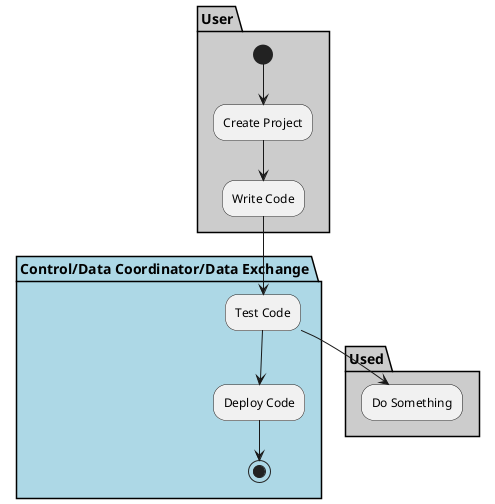 @startuml

partition "Control/Data Coordinator/Data Exchange" {

}

partition User  #cccccc {
  (*) --> "Create Project"
  --> "Write Code"
}

partition "Control/Data Coordinator/Data Exchange" #lightblue {
  "Write Code" --> "Test Code"
  "Test Code" --> "Deploy Code"
  "Deploy Code" --> (*)
}

partition Used #cccccc {
  "Test Code" --> "Do Something"
}

@enduml
